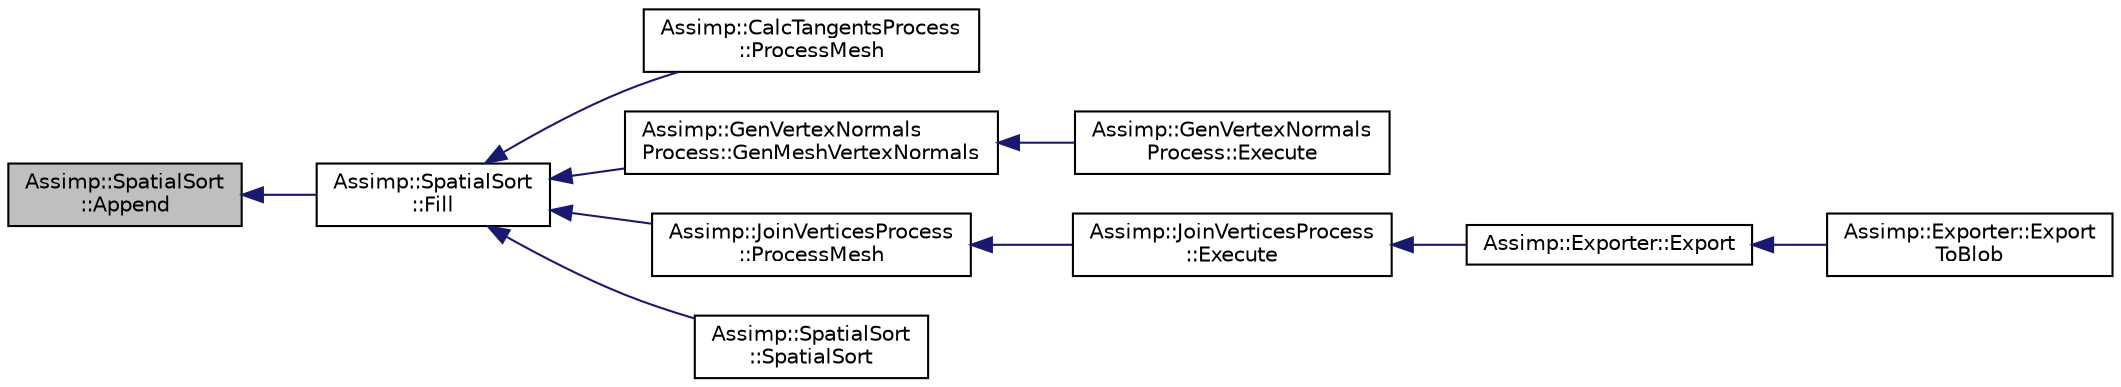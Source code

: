 digraph "Assimp::SpatialSort::Append"
{
  edge [fontname="Helvetica",fontsize="10",labelfontname="Helvetica",labelfontsize="10"];
  node [fontname="Helvetica",fontsize="10",shape=record];
  rankdir="LR";
  Node1 [label="Assimp::SpatialSort\l::Append",height=0.2,width=0.4,color="black", fillcolor="grey75", style="filled", fontcolor="black"];
  Node1 -> Node2 [dir="back",color="midnightblue",fontsize="10",style="solid"];
  Node2 [label="Assimp::SpatialSort\l::Fill",height=0.2,width=0.4,color="black", fillcolor="white", style="filled",URL="$class_assimp_1_1_spatial_sort.html#a9818ff67761742c6492173e61035ad37"];
  Node2 -> Node3 [dir="back",color="midnightblue",fontsize="10",style="solid"];
  Node3 [label="Assimp::CalcTangentsProcess\l::ProcessMesh",height=0.2,width=0.4,color="black", fillcolor="white", style="filled",URL="$class_assimp_1_1_calc_tangents_process.html#a3bcd59a8133ee86b766684788aedaa35"];
  Node2 -> Node4 [dir="back",color="midnightblue",fontsize="10",style="solid"];
  Node4 [label="Assimp::GenVertexNormals\lProcess::GenMeshVertexNormals",height=0.2,width=0.4,color="black", fillcolor="white", style="filled",URL="$class_assimp_1_1_gen_vertex_normals_process.html#ac591d330ec07c819c42130634d389c83"];
  Node4 -> Node5 [dir="back",color="midnightblue",fontsize="10",style="solid"];
  Node5 [label="Assimp::GenVertexNormals\lProcess::Execute",height=0.2,width=0.4,color="black", fillcolor="white", style="filled",URL="$class_assimp_1_1_gen_vertex_normals_process.html#a2514a574f19838ebb9aa7c539d16ebe2"];
  Node2 -> Node6 [dir="back",color="midnightblue",fontsize="10",style="solid"];
  Node6 [label="Assimp::JoinVerticesProcess\l::ProcessMesh",height=0.2,width=0.4,color="black", fillcolor="white", style="filled",URL="$class_assimp_1_1_join_vertices_process.html#ab900e951f4144ee6754c9176cb3ba36e"];
  Node6 -> Node7 [dir="back",color="midnightblue",fontsize="10",style="solid"];
  Node7 [label="Assimp::JoinVerticesProcess\l::Execute",height=0.2,width=0.4,color="black", fillcolor="white", style="filled",URL="$class_assimp_1_1_join_vertices_process.html#a8930ce25e09083b42e34c6e0d87b7453"];
  Node7 -> Node8 [dir="back",color="midnightblue",fontsize="10",style="solid"];
  Node8 [label="Assimp::Exporter::Export",height=0.2,width=0.4,color="black", fillcolor="white", style="filled",URL="$class_assimp_1_1_exporter.html#a3226ea1a598a94c899fa17acebe5d47d"];
  Node8 -> Node9 [dir="back",color="midnightblue",fontsize="10",style="solid"];
  Node9 [label="Assimp::Exporter::Export\lToBlob",height=0.2,width=0.4,color="black", fillcolor="white", style="filled",URL="$class_assimp_1_1_exporter.html#a534989e16682cc20fde977f9f859aa29"];
  Node2 -> Node10 [dir="back",color="midnightblue",fontsize="10",style="solid"];
  Node10 [label="Assimp::SpatialSort\l::SpatialSort",height=0.2,width=0.4,color="black", fillcolor="white", style="filled",URL="$class_assimp_1_1_spatial_sort.html#a5f2d83525c94a943f38450e4fa9da3e9"];
}
